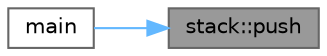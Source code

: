 digraph "stack::push"
{
 // LATEX_PDF_SIZE
  bgcolor="transparent";
  edge [fontname=Helvetica,fontsize=10,labelfontname=Helvetica,labelfontsize=10];
  node [fontname=Helvetica,fontsize=10,shape=box,height=0.2,width=0.4];
  rankdir="RL";
  Node1 [id="Node000001",label="stack::push",height=0.2,width=0.4,color="gray40", fillcolor="grey60", style="filled", fontcolor="black",tooltip="Method push untuk menambahkan data."];
  Node1 -> Node2 [id="edge1_Node000001_Node000002",dir="back",color="steelblue1",style="solid",tooltip=" "];
  Node2 [id="Node000002",label="main",height=0.2,width=0.4,color="grey40", fillcolor="white", style="filled",URL="$stackk_8cpp.html#ae66f6b31b5ad750f1fe042a706a4e3d4",tooltip="program utama yang berfungsi untuk memanggil fungsi beserta class"];
}
